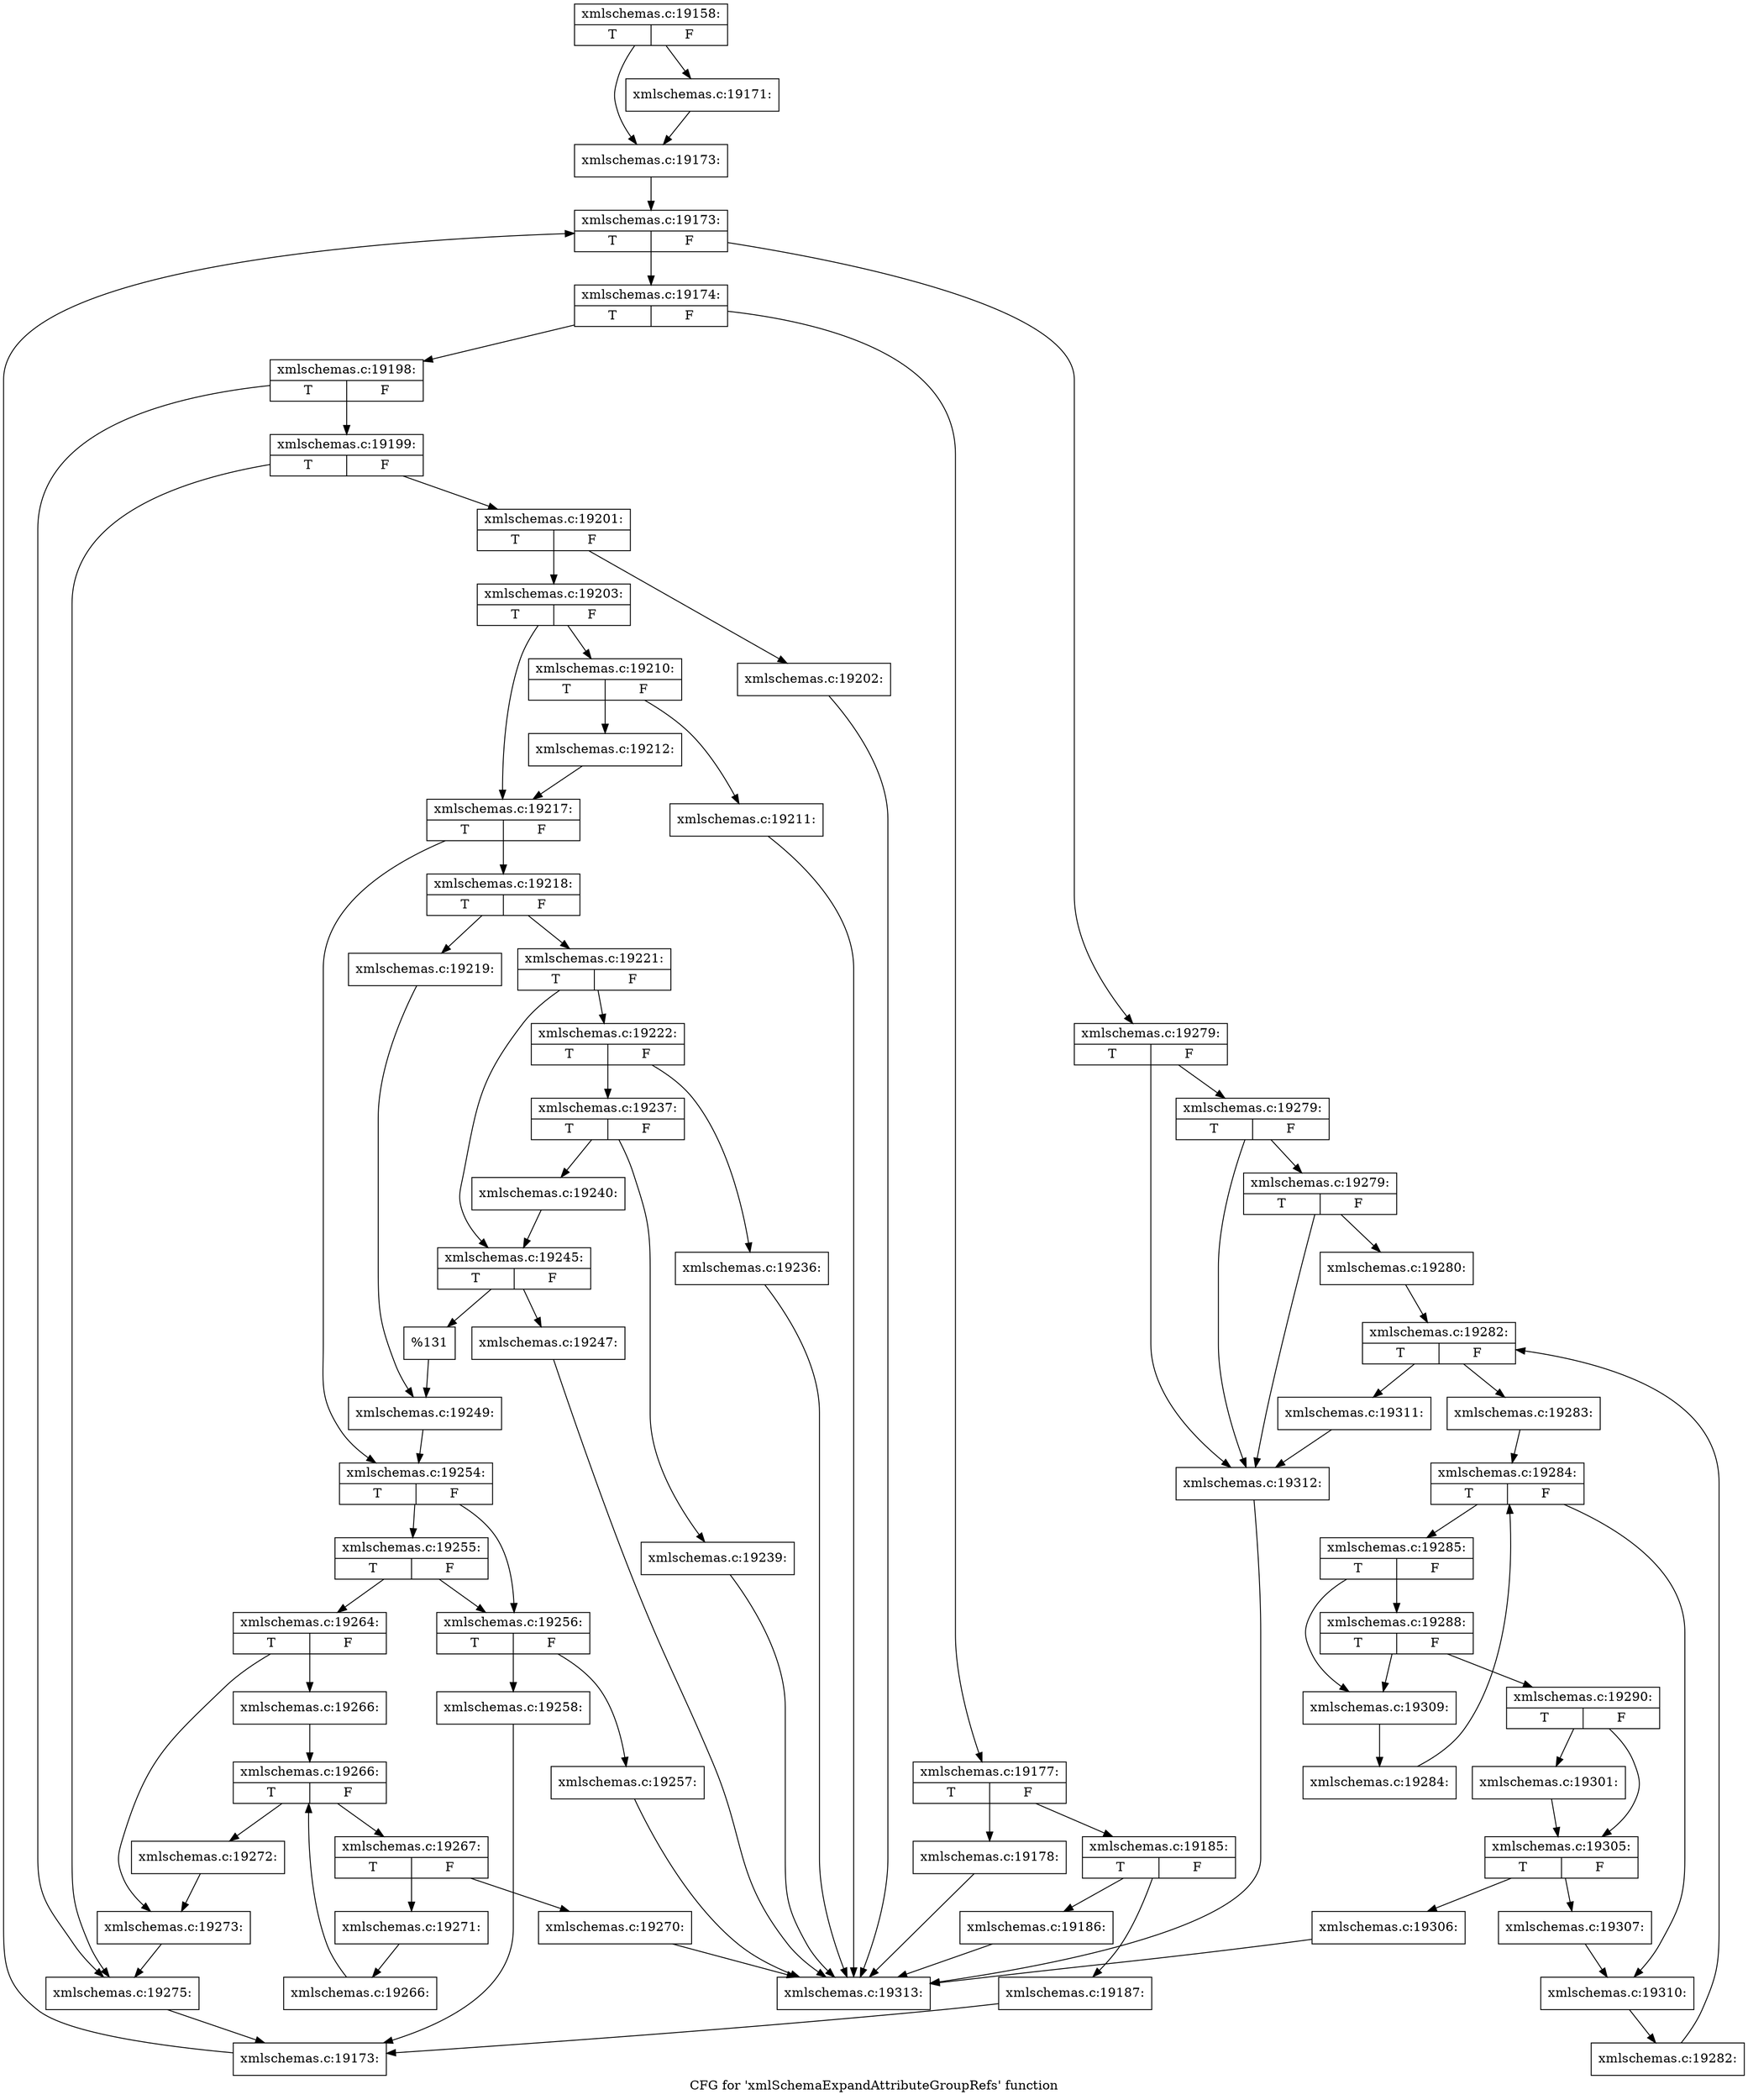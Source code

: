 digraph "CFG for 'xmlSchemaExpandAttributeGroupRefs' function" {
	label="CFG for 'xmlSchemaExpandAttributeGroupRefs' function";

	Node0x50e3180 [shape=record,label="{xmlschemas.c:19158:|{<s0>T|<s1>F}}"];
	Node0x50e3180 -> Node0x50e60b0;
	Node0x50e3180 -> Node0x50e6100;
	Node0x50e60b0 [shape=record,label="{xmlschemas.c:19171:}"];
	Node0x50e60b0 -> Node0x50e6100;
	Node0x50e6100 [shape=record,label="{xmlschemas.c:19173:}"];
	Node0x50e6100 -> Node0x50e6700;
	Node0x50e6700 [shape=record,label="{xmlschemas.c:19173:|{<s0>T|<s1>F}}"];
	Node0x50e6700 -> Node0x50e69e0;
	Node0x50e6700 -> Node0x50e6560;
	Node0x50e69e0 [shape=record,label="{xmlschemas.c:19174:|{<s0>T|<s1>F}}"];
	Node0x50e69e0 -> Node0x50e72b0;
	Node0x50e69e0 -> Node0x50e7300;
	Node0x50e72b0 [shape=record,label="{xmlschemas.c:19177:|{<s0>T|<s1>F}}"];
	Node0x50e72b0 -> Node0x50e77f0;
	Node0x50e72b0 -> Node0x50e7840;
	Node0x50e77f0 [shape=record,label="{xmlschemas.c:19178:}"];
	Node0x50e77f0 -> Node0x50e34b0;
	Node0x50e7840 [shape=record,label="{xmlschemas.c:19185:|{<s0>T|<s1>F}}"];
	Node0x50e7840 -> Node0x50e8280;
	Node0x50e7840 -> Node0x50e82d0;
	Node0x50e8280 [shape=record,label="{xmlschemas.c:19186:}"];
	Node0x50e8280 -> Node0x50e34b0;
	Node0x50e82d0 [shape=record,label="{xmlschemas.c:19187:}"];
	Node0x50e82d0 -> Node0x50e6950;
	Node0x50e7300 [shape=record,label="{xmlschemas.c:19198:|{<s0>T|<s1>F}}"];
	Node0x50e7300 -> Node0x50e9660;
	Node0x50e7300 -> Node0x50e8f50;
	Node0x50e9660 [shape=record,label="{xmlschemas.c:19199:|{<s0>T|<s1>F}}"];
	Node0x50e9660 -> Node0x50e8c20;
	Node0x50e9660 -> Node0x50e8f50;
	Node0x50e8c20 [shape=record,label="{xmlschemas.c:19201:|{<s0>T|<s1>F}}"];
	Node0x50e8c20 -> Node0x50e9ec0;
	Node0x50e8c20 -> Node0x50e9f10;
	Node0x50e9ec0 [shape=record,label="{xmlschemas.c:19202:}"];
	Node0x50e9ec0 -> Node0x50e34b0;
	Node0x50e9f10 [shape=record,label="{xmlschemas.c:19203:|{<s0>T|<s1>F}}"];
	Node0x50e9f10 -> Node0x50ea8b0;
	Node0x50e9f10 -> Node0x50ea900;
	Node0x50ea8b0 [shape=record,label="{xmlschemas.c:19210:|{<s0>T|<s1>F}}"];
	Node0x50ea8b0 -> Node0x50eae80;
	Node0x50ea8b0 -> Node0x50eaed0;
	Node0x50eae80 [shape=record,label="{xmlschemas.c:19211:}"];
	Node0x50eae80 -> Node0x50e34b0;
	Node0x50eaed0 [shape=record,label="{xmlschemas.c:19212:}"];
	Node0x50eaed0 -> Node0x50ea900;
	Node0x50ea900 [shape=record,label="{xmlschemas.c:19217:|{<s0>T|<s1>F}}"];
	Node0x50ea900 -> Node0x50eb570;
	Node0x50ea900 -> Node0x50eb5c0;
	Node0x50eb570 [shape=record,label="{xmlschemas.c:19218:|{<s0>T|<s1>F}}"];
	Node0x50eb570 -> Node0x50eba30;
	Node0x50eb570 -> Node0x50ebad0;
	Node0x50eba30 [shape=record,label="{xmlschemas.c:19219:}"];
	Node0x50eba30 -> Node0x50eba80;
	Node0x50ebad0 [shape=record,label="{xmlschemas.c:19221:|{<s0>T|<s1>F}}"];
	Node0x50ebad0 -> Node0x50ec250;
	Node0x50ebad0 -> Node0x50ec200;
	Node0x50ec200 [shape=record,label="{xmlschemas.c:19222:|{<s0>T|<s1>F}}"];
	Node0x50ec200 -> Node0x50ecd20;
	Node0x50ec200 -> Node0x50ecd70;
	Node0x50ecd20 [shape=record,label="{xmlschemas.c:19236:}"];
	Node0x50ecd20 -> Node0x50e34b0;
	Node0x50ecd70 [shape=record,label="{xmlschemas.c:19237:|{<s0>T|<s1>F}}"];
	Node0x50ecd70 -> Node0x50ed1f0;
	Node0x50ecd70 -> Node0x50ed240;
	Node0x50ed1f0 [shape=record,label="{xmlschemas.c:19239:}"];
	Node0x50ed1f0 -> Node0x50e34b0;
	Node0x50ed240 [shape=record,label="{xmlschemas.c:19240:}"];
	Node0x50ed240 -> Node0x50ec250;
	Node0x50ec250 [shape=record,label="{xmlschemas.c:19245:|{<s0>T|<s1>F}}"];
	Node0x50ec250 -> Node0x50edcb0;
	Node0x50ec250 -> Node0x50ee7b0;
	Node0x50edcb0 [shape=record,label="{xmlschemas.c:19247:}"];
	Node0x50edcb0 -> Node0x50e34b0;
	Node0x50ee7b0 [shape=record,label="{%131}"];
	Node0x50ee7b0 -> Node0x50eba80;
	Node0x50eba80 [shape=record,label="{xmlschemas.c:19249:}"];
	Node0x50eba80 -> Node0x50eb5c0;
	Node0x50eb5c0 [shape=record,label="{xmlschemas.c:19254:|{<s0>T|<s1>F}}"];
	Node0x50eb5c0 -> Node0x50ed980;
	Node0x50eb5c0 -> Node0x50eedf0;
	Node0x50eedf0 [shape=record,label="{xmlschemas.c:19255:|{<s0>T|<s1>F}}"];
	Node0x50eedf0 -> Node0x50ed980;
	Node0x50eedf0 -> Node0x50eebc0;
	Node0x50ed980 [shape=record,label="{xmlschemas.c:19256:|{<s0>T|<s1>F}}"];
	Node0x50ed980 -> Node0x50efde0;
	Node0x50ed980 -> Node0x50efe30;
	Node0x50efde0 [shape=record,label="{xmlschemas.c:19257:}"];
	Node0x50efde0 -> Node0x50e34b0;
	Node0x50efe30 [shape=record,label="{xmlschemas.c:19258:}"];
	Node0x50efe30 -> Node0x50e6950;
	Node0x50eebc0 [shape=record,label="{xmlschemas.c:19264:|{<s0>T|<s1>F}}"];
	Node0x50eebc0 -> Node0x50f0960;
	Node0x50eebc0 -> Node0x50f09b0;
	Node0x50f0960 [shape=record,label="{xmlschemas.c:19266:}"];
	Node0x50f0960 -> Node0x50f0fd0;
	Node0x50f0fd0 [shape=record,label="{xmlschemas.c:19266:|{<s0>T|<s1>F}}"];
	Node0x50f0fd0 -> Node0x50f1250;
	Node0x50f0fd0 -> Node0x50f0e30;
	Node0x50f1250 [shape=record,label="{xmlschemas.c:19267:|{<s0>T|<s1>F}}"];
	Node0x50f1250 -> Node0x50f1800;
	Node0x50f1250 -> Node0x50f1850;
	Node0x50f1800 [shape=record,label="{xmlschemas.c:19270:}"];
	Node0x50f1800 -> Node0x50e34b0;
	Node0x50f1850 [shape=record,label="{xmlschemas.c:19271:}"];
	Node0x50f1850 -> Node0x50f11c0;
	Node0x50f11c0 [shape=record,label="{xmlschemas.c:19266:}"];
	Node0x50f11c0 -> Node0x50f0fd0;
	Node0x50f0e30 [shape=record,label="{xmlschemas.c:19272:}"];
	Node0x50f0e30 -> Node0x50f09b0;
	Node0x50f09b0 [shape=record,label="{xmlschemas.c:19273:}"];
	Node0x50f09b0 -> Node0x50e8f50;
	Node0x50e8f50 [shape=record,label="{xmlschemas.c:19275:}"];
	Node0x50e8f50 -> Node0x50e6950;
	Node0x50e6950 [shape=record,label="{xmlschemas.c:19173:}"];
	Node0x50e6950 -> Node0x50e6700;
	Node0x50e6560 [shape=record,label="{xmlschemas.c:19279:|{<s0>T|<s1>F}}"];
	Node0x50e6560 -> Node0x50f3270;
	Node0x50e6560 -> Node0x50f31a0;
	Node0x50f3270 [shape=record,label="{xmlschemas.c:19279:|{<s0>T|<s1>F}}"];
	Node0x50f3270 -> Node0x50f31f0;
	Node0x50f3270 -> Node0x50f31a0;
	Node0x50f31f0 [shape=record,label="{xmlschemas.c:19279:|{<s0>T|<s1>F}}"];
	Node0x50f31f0 -> Node0x50f21c0;
	Node0x50f31f0 -> Node0x50f31a0;
	Node0x50f21c0 [shape=record,label="{xmlschemas.c:19280:}"];
	Node0x50f21c0 -> Node0x50f41f0;
	Node0x50f41f0 [shape=record,label="{xmlschemas.c:19282:|{<s0>T|<s1>F}}"];
	Node0x50f41f0 -> Node0x50f4450;
	Node0x50f41f0 -> Node0x50f3e80;
	Node0x50f4450 [shape=record,label="{xmlschemas.c:19283:}"];
	Node0x50f4450 -> Node0x50f4c40;
	Node0x50f4c40 [shape=record,label="{xmlschemas.c:19284:|{<s0>T|<s1>F}}"];
	Node0x50f4c40 -> Node0x50f4ea0;
	Node0x50f4c40 -> Node0x50f4ae0;
	Node0x50f4ea0 [shape=record,label="{xmlschemas.c:19285:|{<s0>T|<s1>F}}"];
	Node0x50f4ea0 -> Node0x50f5790;
	Node0x50f4ea0 -> Node0x50f5740;
	Node0x50f5790 [shape=record,label="{xmlschemas.c:19288:|{<s0>T|<s1>F}}"];
	Node0x50f5790 -> Node0x50f56f0;
	Node0x50f5790 -> Node0x50f5740;
	Node0x50f56f0 [shape=record,label="{xmlschemas.c:19290:|{<s0>T|<s1>F}}"];
	Node0x50f56f0 -> Node0x4c1f9f0;
	Node0x50f56f0 -> Node0x4c1fa40;
	Node0x4c1f9f0 [shape=record,label="{xmlschemas.c:19301:}"];
	Node0x4c1f9f0 -> Node0x4c1fa40;
	Node0x4c1fa40 [shape=record,label="{xmlschemas.c:19305:|{<s0>T|<s1>F}}"];
	Node0x4c1fa40 -> Node0x4c1ff70;
	Node0x4c1fa40 -> Node0x4c1ffc0;
	Node0x4c1ff70 [shape=record,label="{xmlschemas.c:19306:}"];
	Node0x4c1ff70 -> Node0x50e34b0;
	Node0x4c1ffc0 [shape=record,label="{xmlschemas.c:19307:}"];
	Node0x4c1ffc0 -> Node0x50f4ae0;
	Node0x50f5740 [shape=record,label="{xmlschemas.c:19309:}"];
	Node0x50f5740 -> Node0x50f4e50;
	Node0x50f4e50 [shape=record,label="{xmlschemas.c:19284:}"];
	Node0x50f4e50 -> Node0x50f4c40;
	Node0x50f4ae0 [shape=record,label="{xmlschemas.c:19310:}"];
	Node0x50f4ae0 -> Node0x50f4400;
	Node0x50f4400 [shape=record,label="{xmlschemas.c:19282:}"];
	Node0x50f4400 -> Node0x50f41f0;
	Node0x50f3e80 [shape=record,label="{xmlschemas.c:19311:}"];
	Node0x50f3e80 -> Node0x50f31a0;
	Node0x50f31a0 [shape=record,label="{xmlschemas.c:19312:}"];
	Node0x50f31a0 -> Node0x50e34b0;
	Node0x50e34b0 [shape=record,label="{xmlschemas.c:19313:}"];
}
